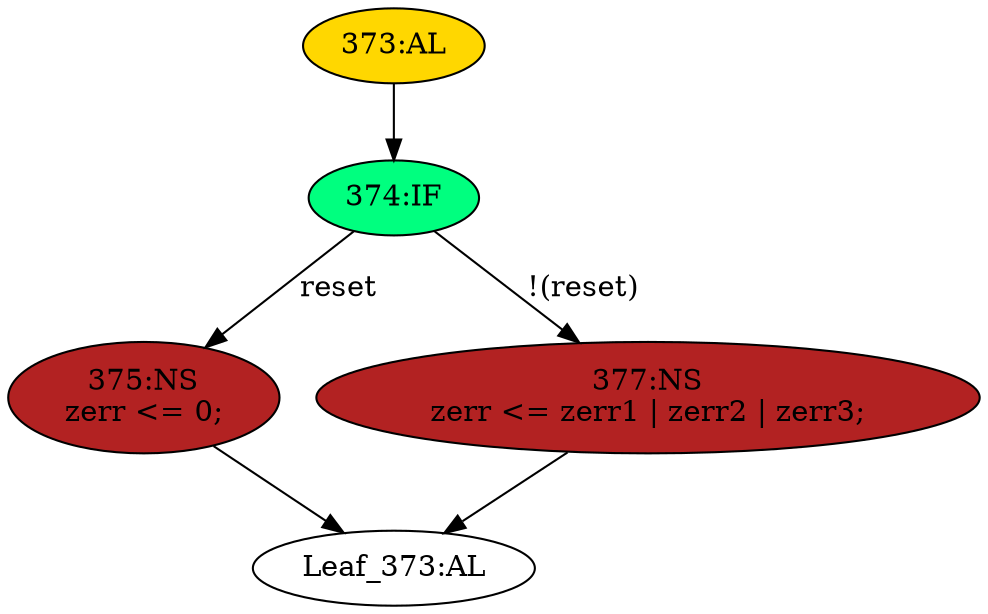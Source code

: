 strict digraph "" {
	node [label="\N"];
	"373:AL"	 [ast="<pyverilog.vparser.ast.Always object at 0x7f14cedee410>",
		clk_sens=True,
		fillcolor=gold,
		label="373:AL",
		sens="['RBYTECLK', 'reset']",
		statements="[]",
		style=filled,
		typ=Always,
		use_var="['reset', 'zerr1', 'zerr2', 'zerr3']"];
	"374:IF"	 [ast="<pyverilog.vparser.ast.IfStatement object at 0x7f14cedee0d0>",
		fillcolor=springgreen,
		label="374:IF",
		statements="[]",
		style=filled,
		typ=IfStatement];
	"373:AL" -> "374:IF"	 [cond="[]",
		lineno=None];
	"375:NS"	 [ast="<pyverilog.vparser.ast.NonblockingSubstitution object at 0x7f14ceee9ed0>",
		fillcolor=firebrick,
		label="375:NS
zerr <= 0;",
		statements="[<pyverilog.vparser.ast.NonblockingSubstitution object at 0x7f14ceee9ed0>]",
		style=filled,
		typ=NonblockingSubstitution];
	"374:IF" -> "375:NS"	 [cond="['reset']",
		label=reset,
		lineno=374];
	"377:NS"	 [ast="<pyverilog.vparser.ast.NonblockingSubstitution object at 0x7f14cedee150>",
		fillcolor=firebrick,
		label="377:NS
zerr <= zerr1 | zerr2 | zerr3;",
		statements="[<pyverilog.vparser.ast.NonblockingSubstitution object at 0x7f14cedee150>]",
		style=filled,
		typ=NonblockingSubstitution];
	"374:IF" -> "377:NS"	 [cond="['reset']",
		label="!(reset)",
		lineno=374];
	"Leaf_373:AL"	 [def_var="['zerr']",
		label="Leaf_373:AL"];
	"375:NS" -> "Leaf_373:AL"	 [cond="[]",
		lineno=None];
	"377:NS" -> "Leaf_373:AL"	 [cond="[]",
		lineno=None];
}

